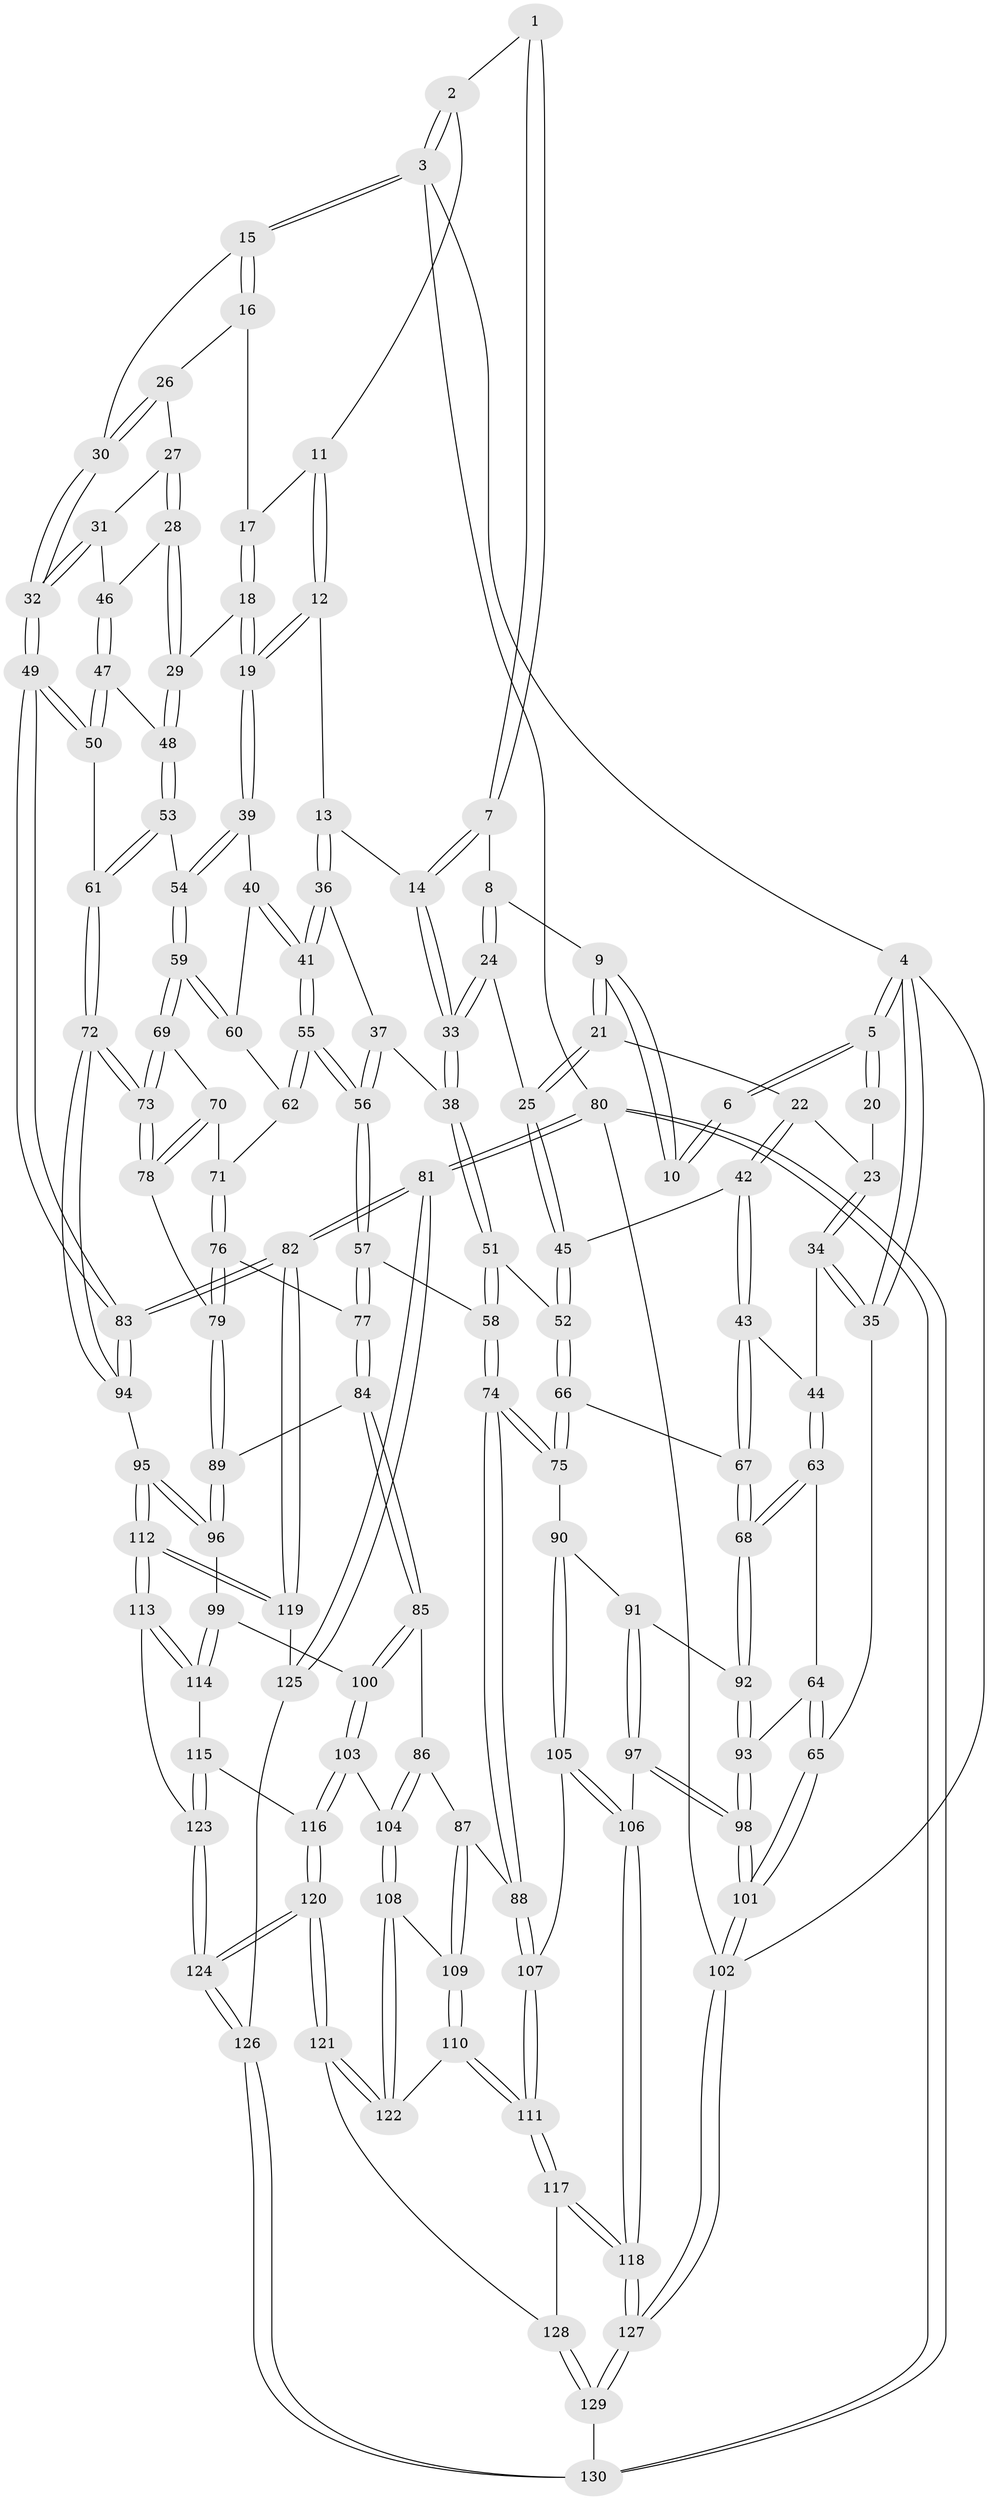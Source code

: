// Generated by graph-tools (version 1.1) at 2025/11/02/27/25 16:11:52]
// undirected, 130 vertices, 322 edges
graph export_dot {
graph [start="1"]
  node [color=gray90,style=filled];
  1 [pos="+0.5709967204451669+0"];
  2 [pos="+0.8873496799759595+0"];
  3 [pos="+1+0"];
  4 [pos="+0+0"];
  5 [pos="+0+0"];
  6 [pos="+0.2777081352265023+0"];
  7 [pos="+0.5376559308475749+0.09880007018921405"];
  8 [pos="+0.3222419374088601+0.06841617132659503"];
  9 [pos="+0.3023613915457265+0.05307479205473056"];
  10 [pos="+0.2982618884568808+0.04420030057635773"];
  11 [pos="+0.8283777139271262+0"];
  12 [pos="+0.6609889708274639+0.1418245043130455"];
  13 [pos="+0.5980073640017944+0.13830415607531868"];
  14 [pos="+0.5389771289624398+0.10131614483502926"];
  15 [pos="+1+0"];
  16 [pos="+0.8945219388715118+0.12897031967665237"];
  17 [pos="+0.8551179543729235+0.07566113737102496"];
  18 [pos="+0.7599119289656344+0.24888753122955648"];
  19 [pos="+0.7565005269783416+0.24994571199705232"];
  20 [pos="+0.09804864188963307+0.08796900502073987"];
  21 [pos="+0.23417422947767214+0.15938904795793662"];
  22 [pos="+0.20515200351876756+0.19661282136459687"];
  23 [pos="+0.107084079892647+0.16204852741659664"];
  24 [pos="+0.36488549774138934+0.22889154901779413"];
  25 [pos="+0.35017489502976545+0.23980426253136033"];
  26 [pos="+0.8996782554934651+0.13800341339127822"];
  27 [pos="+0.9062120918476921+0.15551708182786328"];
  28 [pos="+0.8681044446449903+0.23294320201156998"];
  29 [pos="+0.8342701763224774+0.25408884250145186"];
  30 [pos="+1+0.003365944146387063"];
  31 [pos="+1+0.2063364103556447"];
  32 [pos="+1+0.14687053004155098"];
  33 [pos="+0.4370020463082065+0.2437812041700128"];
  34 [pos="+0.06237993440610295+0.21414934062072724"];
  35 [pos="+0+0.22956693648701135"];
  36 [pos="+0.5844306574970954+0.2625218639856676"];
  37 [pos="+0.5101835457854647+0.3053156990541625"];
  38 [pos="+0.46053647067312053+0.29254040645417434"];
  39 [pos="+0.7527354529401115+0.259233515336878"];
  40 [pos="+0.7304462362553755+0.2873539735193747"];
  41 [pos="+0.6390150316231211+0.3191404751691504"];
  42 [pos="+0.23582875943630643+0.30643367598220095"];
  43 [pos="+0.2242293069839057+0.3160895446056956"];
  44 [pos="+0.1152764335918538+0.329181229519854"];
  45 [pos="+0.27332958833431503+0.3064237794594929"];
  46 [pos="+0.9538809048095092+0.2623961249486199"];
  47 [pos="+0.9480223757971602+0.3111416078764874"];
  48 [pos="+0.8852825509017529+0.32741776331511535"];
  49 [pos="+1+0.5308397143716184"];
  50 [pos="+1+0.449163528272922"];
  51 [pos="+0.4118509451225284+0.3881825549499175"];
  52 [pos="+0.3438210892261803+0.3737523142963565"];
  53 [pos="+0.8673307345731223+0.3832301026321402"];
  54 [pos="+0.833104742700476+0.38638986131590625"];
  55 [pos="+0.6006014621808435+0.42189598958786945"];
  56 [pos="+0.5858935664049479+0.44074579614857673"];
  57 [pos="+0.5848942952564318+0.44455537311842486"];
  58 [pos="+0.45117851285985805+0.46168019889637646"];
  59 [pos="+0.8106562526394904+0.40341272252411625"];
  60 [pos="+0.7316687302928527+0.31737565186152666"];
  61 [pos="+0.8770563222258874+0.39310319955090806"];
  62 [pos="+0.7272049767560714+0.38512593112324667"];
  63 [pos="+0.0562242145774418+0.3933142310113745"];
  64 [pos="+0+0.41333048409230483"];
  65 [pos="+0+0.40707179363696544"];
  66 [pos="+0.2843687009944502+0.4966526657452138"];
  67 [pos="+0.22038439845685753+0.4804353998003571"];
  68 [pos="+0.15719170192169976+0.5128467100128429"];
  69 [pos="+0.7899971178867584+0.42427257203714175"];
  70 [pos="+0.7646130973663022+0.4253223086773456"];
  71 [pos="+0.7567729102846646+0.4240268407382885"];
  72 [pos="+0.8652186500635327+0.5524373258170443"];
  73 [pos="+0.8580898438661354+0.5501332250232612"];
  74 [pos="+0.38832614799557985+0.5692834908749981"];
  75 [pos="+0.34338697758212966+0.5474743909218456"];
  76 [pos="+0.7115761608936882+0.46692568071997204"];
  77 [pos="+0.5906010554888982+0.45373199310829077"];
  78 [pos="+0.7652671203190349+0.5543421403287019"];
  79 [pos="+0.7529523019226744+0.5567183356460856"];
  80 [pos="+1+1"];
  81 [pos="+1+1"];
  82 [pos="+1+0.6752402609113939"];
  83 [pos="+1+0.5896415466334092"];
  84 [pos="+0.6095068486303833+0.5529602021745532"];
  85 [pos="+0.5980146525687008+0.5766467149746574"];
  86 [pos="+0.5078385974704649+0.6041928132525892"];
  87 [pos="+0.4105432885531006+0.5962172664117625"];
  88 [pos="+0.3933215466453437+0.5854449207660077"];
  89 [pos="+0.7350423760389657+0.5698666460001995"];
  90 [pos="+0.214357105140782+0.6153119319767335"];
  91 [pos="+0.18969346933120723+0.5880269808141179"];
  92 [pos="+0.15268049473546763+0.5247677225921469"];
  93 [pos="+0.08611156654339781+0.5737270685381148"];
  94 [pos="+0.9316607498741031+0.596425123237738"];
  95 [pos="+0.8242956217153761+0.7121271560370408"];
  96 [pos="+0.7263747804177092+0.6694982968242266"];
  97 [pos="+0.05813580130196091+0.7705322437366157"];
  98 [pos="+0+0.7872017711972482"];
  99 [pos="+0.6650947872329039+0.6990305706924413"];
  100 [pos="+0.62793497741387+0.6922523517881108"];
  101 [pos="+0+0.9990408370059463"];
  102 [pos="+0+1"];
  103 [pos="+0.5876922154196148+0.7244949099946232"];
  104 [pos="+0.551087782402462+0.7332486770691166"];
  105 [pos="+0.23285653735290085+0.6980640327341775"];
  106 [pos="+0.18810868365779485+0.7468139019166337"];
  107 [pos="+0.3278042616029518+0.6786334504646772"];
  108 [pos="+0.5320326438704976+0.744504237758254"];
  109 [pos="+0.4831824704498465+0.750511572837171"];
  110 [pos="+0.40865262755348863+0.8293367071454352"];
  111 [pos="+0.39349089010597826+0.8394604325739299"];
  112 [pos="+0.8193300268670939+0.8107066380786973"];
  113 [pos="+0.7381787103356243+0.8060927307329943"];
  114 [pos="+0.680860425960688+0.7335955482018789"];
  115 [pos="+0.6552347641113276+0.7970044091328939"];
  116 [pos="+0.6260983383431086+0.8116191365727585"];
  117 [pos="+0.3807321993139219+0.8631793240297799"];
  118 [pos="+0.34037158965477377+0.8911531698846288"];
  119 [pos="+0.8391727356900787+0.839617421521308"];
  120 [pos="+0.6166948012070145+0.9090624129054322"];
  121 [pos="+0.6166170515059753+0.9090234652189421"];
  122 [pos="+0.5688765318323464+0.86021564875165"];
  123 [pos="+0.726190025293734+0.8137117206344152"];
  124 [pos="+0.6241304957764378+0.9175708431314245"];
  125 [pos="+0.842020152203642+0.8852978335798647"];
  126 [pos="+0.6820614408164022+1"];
  127 [pos="+0.13104288950350906+1"];
  128 [pos="+0.4576598141847831+0.9119735983587034"];
  129 [pos="+0.5965975439731047+1"];
  130 [pos="+0.6679523207123594+1"];
  1 -- 2;
  1 -- 7;
  1 -- 7;
  2 -- 3;
  2 -- 3;
  2 -- 11;
  3 -- 4;
  3 -- 15;
  3 -- 15;
  3 -- 80;
  4 -- 5;
  4 -- 5;
  4 -- 35;
  4 -- 35;
  4 -- 102;
  5 -- 6;
  5 -- 6;
  5 -- 20;
  5 -- 20;
  6 -- 10;
  6 -- 10;
  7 -- 8;
  7 -- 14;
  7 -- 14;
  8 -- 9;
  8 -- 24;
  8 -- 24;
  9 -- 10;
  9 -- 10;
  9 -- 21;
  9 -- 21;
  11 -- 12;
  11 -- 12;
  11 -- 17;
  12 -- 13;
  12 -- 19;
  12 -- 19;
  13 -- 14;
  13 -- 36;
  13 -- 36;
  14 -- 33;
  14 -- 33;
  15 -- 16;
  15 -- 16;
  15 -- 30;
  16 -- 17;
  16 -- 26;
  17 -- 18;
  17 -- 18;
  18 -- 19;
  18 -- 19;
  18 -- 29;
  19 -- 39;
  19 -- 39;
  20 -- 23;
  21 -- 22;
  21 -- 25;
  21 -- 25;
  22 -- 23;
  22 -- 42;
  22 -- 42;
  23 -- 34;
  23 -- 34;
  24 -- 25;
  24 -- 33;
  24 -- 33;
  25 -- 45;
  25 -- 45;
  26 -- 27;
  26 -- 30;
  26 -- 30;
  27 -- 28;
  27 -- 28;
  27 -- 31;
  28 -- 29;
  28 -- 29;
  28 -- 46;
  29 -- 48;
  29 -- 48;
  30 -- 32;
  30 -- 32;
  31 -- 32;
  31 -- 32;
  31 -- 46;
  32 -- 49;
  32 -- 49;
  33 -- 38;
  33 -- 38;
  34 -- 35;
  34 -- 35;
  34 -- 44;
  35 -- 65;
  36 -- 37;
  36 -- 41;
  36 -- 41;
  37 -- 38;
  37 -- 56;
  37 -- 56;
  38 -- 51;
  38 -- 51;
  39 -- 40;
  39 -- 54;
  39 -- 54;
  40 -- 41;
  40 -- 41;
  40 -- 60;
  41 -- 55;
  41 -- 55;
  42 -- 43;
  42 -- 43;
  42 -- 45;
  43 -- 44;
  43 -- 67;
  43 -- 67;
  44 -- 63;
  44 -- 63;
  45 -- 52;
  45 -- 52;
  46 -- 47;
  46 -- 47;
  47 -- 48;
  47 -- 50;
  47 -- 50;
  48 -- 53;
  48 -- 53;
  49 -- 50;
  49 -- 50;
  49 -- 83;
  49 -- 83;
  50 -- 61;
  51 -- 52;
  51 -- 58;
  51 -- 58;
  52 -- 66;
  52 -- 66;
  53 -- 54;
  53 -- 61;
  53 -- 61;
  54 -- 59;
  54 -- 59;
  55 -- 56;
  55 -- 56;
  55 -- 62;
  55 -- 62;
  56 -- 57;
  56 -- 57;
  57 -- 58;
  57 -- 77;
  57 -- 77;
  58 -- 74;
  58 -- 74;
  59 -- 60;
  59 -- 60;
  59 -- 69;
  59 -- 69;
  60 -- 62;
  61 -- 72;
  61 -- 72;
  62 -- 71;
  63 -- 64;
  63 -- 68;
  63 -- 68;
  64 -- 65;
  64 -- 65;
  64 -- 93;
  65 -- 101;
  65 -- 101;
  66 -- 67;
  66 -- 75;
  66 -- 75;
  67 -- 68;
  67 -- 68;
  68 -- 92;
  68 -- 92;
  69 -- 70;
  69 -- 73;
  69 -- 73;
  70 -- 71;
  70 -- 78;
  70 -- 78;
  71 -- 76;
  71 -- 76;
  72 -- 73;
  72 -- 73;
  72 -- 94;
  72 -- 94;
  73 -- 78;
  73 -- 78;
  74 -- 75;
  74 -- 75;
  74 -- 88;
  74 -- 88;
  75 -- 90;
  76 -- 77;
  76 -- 79;
  76 -- 79;
  77 -- 84;
  77 -- 84;
  78 -- 79;
  79 -- 89;
  79 -- 89;
  80 -- 81;
  80 -- 81;
  80 -- 130;
  80 -- 130;
  80 -- 102;
  81 -- 82;
  81 -- 82;
  81 -- 125;
  81 -- 125;
  82 -- 83;
  82 -- 83;
  82 -- 119;
  82 -- 119;
  83 -- 94;
  83 -- 94;
  84 -- 85;
  84 -- 85;
  84 -- 89;
  85 -- 86;
  85 -- 100;
  85 -- 100;
  86 -- 87;
  86 -- 104;
  86 -- 104;
  87 -- 88;
  87 -- 109;
  87 -- 109;
  88 -- 107;
  88 -- 107;
  89 -- 96;
  89 -- 96;
  90 -- 91;
  90 -- 105;
  90 -- 105;
  91 -- 92;
  91 -- 97;
  91 -- 97;
  92 -- 93;
  92 -- 93;
  93 -- 98;
  93 -- 98;
  94 -- 95;
  95 -- 96;
  95 -- 96;
  95 -- 112;
  95 -- 112;
  96 -- 99;
  97 -- 98;
  97 -- 98;
  97 -- 106;
  98 -- 101;
  98 -- 101;
  99 -- 100;
  99 -- 114;
  99 -- 114;
  100 -- 103;
  100 -- 103;
  101 -- 102;
  101 -- 102;
  102 -- 127;
  102 -- 127;
  103 -- 104;
  103 -- 116;
  103 -- 116;
  104 -- 108;
  104 -- 108;
  105 -- 106;
  105 -- 106;
  105 -- 107;
  106 -- 118;
  106 -- 118;
  107 -- 111;
  107 -- 111;
  108 -- 109;
  108 -- 122;
  108 -- 122;
  109 -- 110;
  109 -- 110;
  110 -- 111;
  110 -- 111;
  110 -- 122;
  111 -- 117;
  111 -- 117;
  112 -- 113;
  112 -- 113;
  112 -- 119;
  112 -- 119;
  113 -- 114;
  113 -- 114;
  113 -- 123;
  114 -- 115;
  115 -- 116;
  115 -- 123;
  115 -- 123;
  116 -- 120;
  116 -- 120;
  117 -- 118;
  117 -- 118;
  117 -- 128;
  118 -- 127;
  118 -- 127;
  119 -- 125;
  120 -- 121;
  120 -- 121;
  120 -- 124;
  120 -- 124;
  121 -- 122;
  121 -- 122;
  121 -- 128;
  123 -- 124;
  123 -- 124;
  124 -- 126;
  124 -- 126;
  125 -- 126;
  126 -- 130;
  126 -- 130;
  127 -- 129;
  127 -- 129;
  128 -- 129;
  128 -- 129;
  129 -- 130;
}
